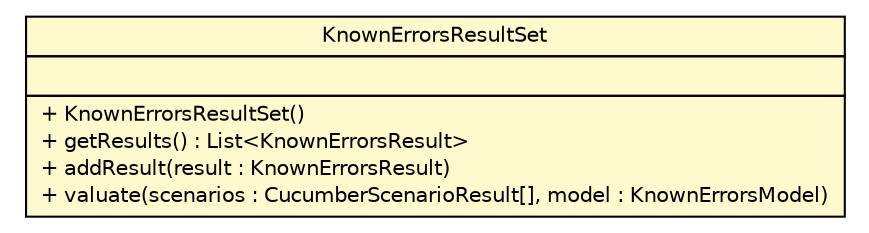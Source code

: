 #!/usr/local/bin/dot
#
# Class diagram 
# Generated by UMLGraph version R5_6 (http://www.umlgraph.org/)
#

digraph G {
	edge [fontname="Helvetica",fontsize=10,labelfontname="Helvetica",labelfontsize=10];
	node [fontname="Helvetica",fontsize=10,shape=plaintext];
	nodesep=0.25;
	ranksep=0.5;
	// com.github.mkolisnyk.cucumber.reporting.types.knownerrors.KnownErrorsResultSet
	c9750 [label=<<table title="com.github.mkolisnyk.cucumber.reporting.types.knownerrors.KnownErrorsResultSet" border="0" cellborder="1" cellspacing="0" cellpadding="2" port="p" bgcolor="lemonChiffon" href="./KnownErrorsResultSet.html">
		<tr><td><table border="0" cellspacing="0" cellpadding="1">
<tr><td align="center" balign="center"> KnownErrorsResultSet </td></tr>
		</table></td></tr>
		<tr><td><table border="0" cellspacing="0" cellpadding="1">
<tr><td align="left" balign="left">  </td></tr>
		</table></td></tr>
		<tr><td><table border="0" cellspacing="0" cellpadding="1">
<tr><td align="left" balign="left"> + KnownErrorsResultSet() </td></tr>
<tr><td align="left" balign="left"> + getResults() : List&lt;KnownErrorsResult&gt; </td></tr>
<tr><td align="left" balign="left"> + addResult(result : KnownErrorsResult) </td></tr>
<tr><td align="left" balign="left"> + valuate(scenarios : CucumberScenarioResult[], model : KnownErrorsModel) </td></tr>
		</table></td></tr>
		</table>>, URL="./KnownErrorsResultSet.html", fontname="Helvetica", fontcolor="black", fontsize=10.0];
}

